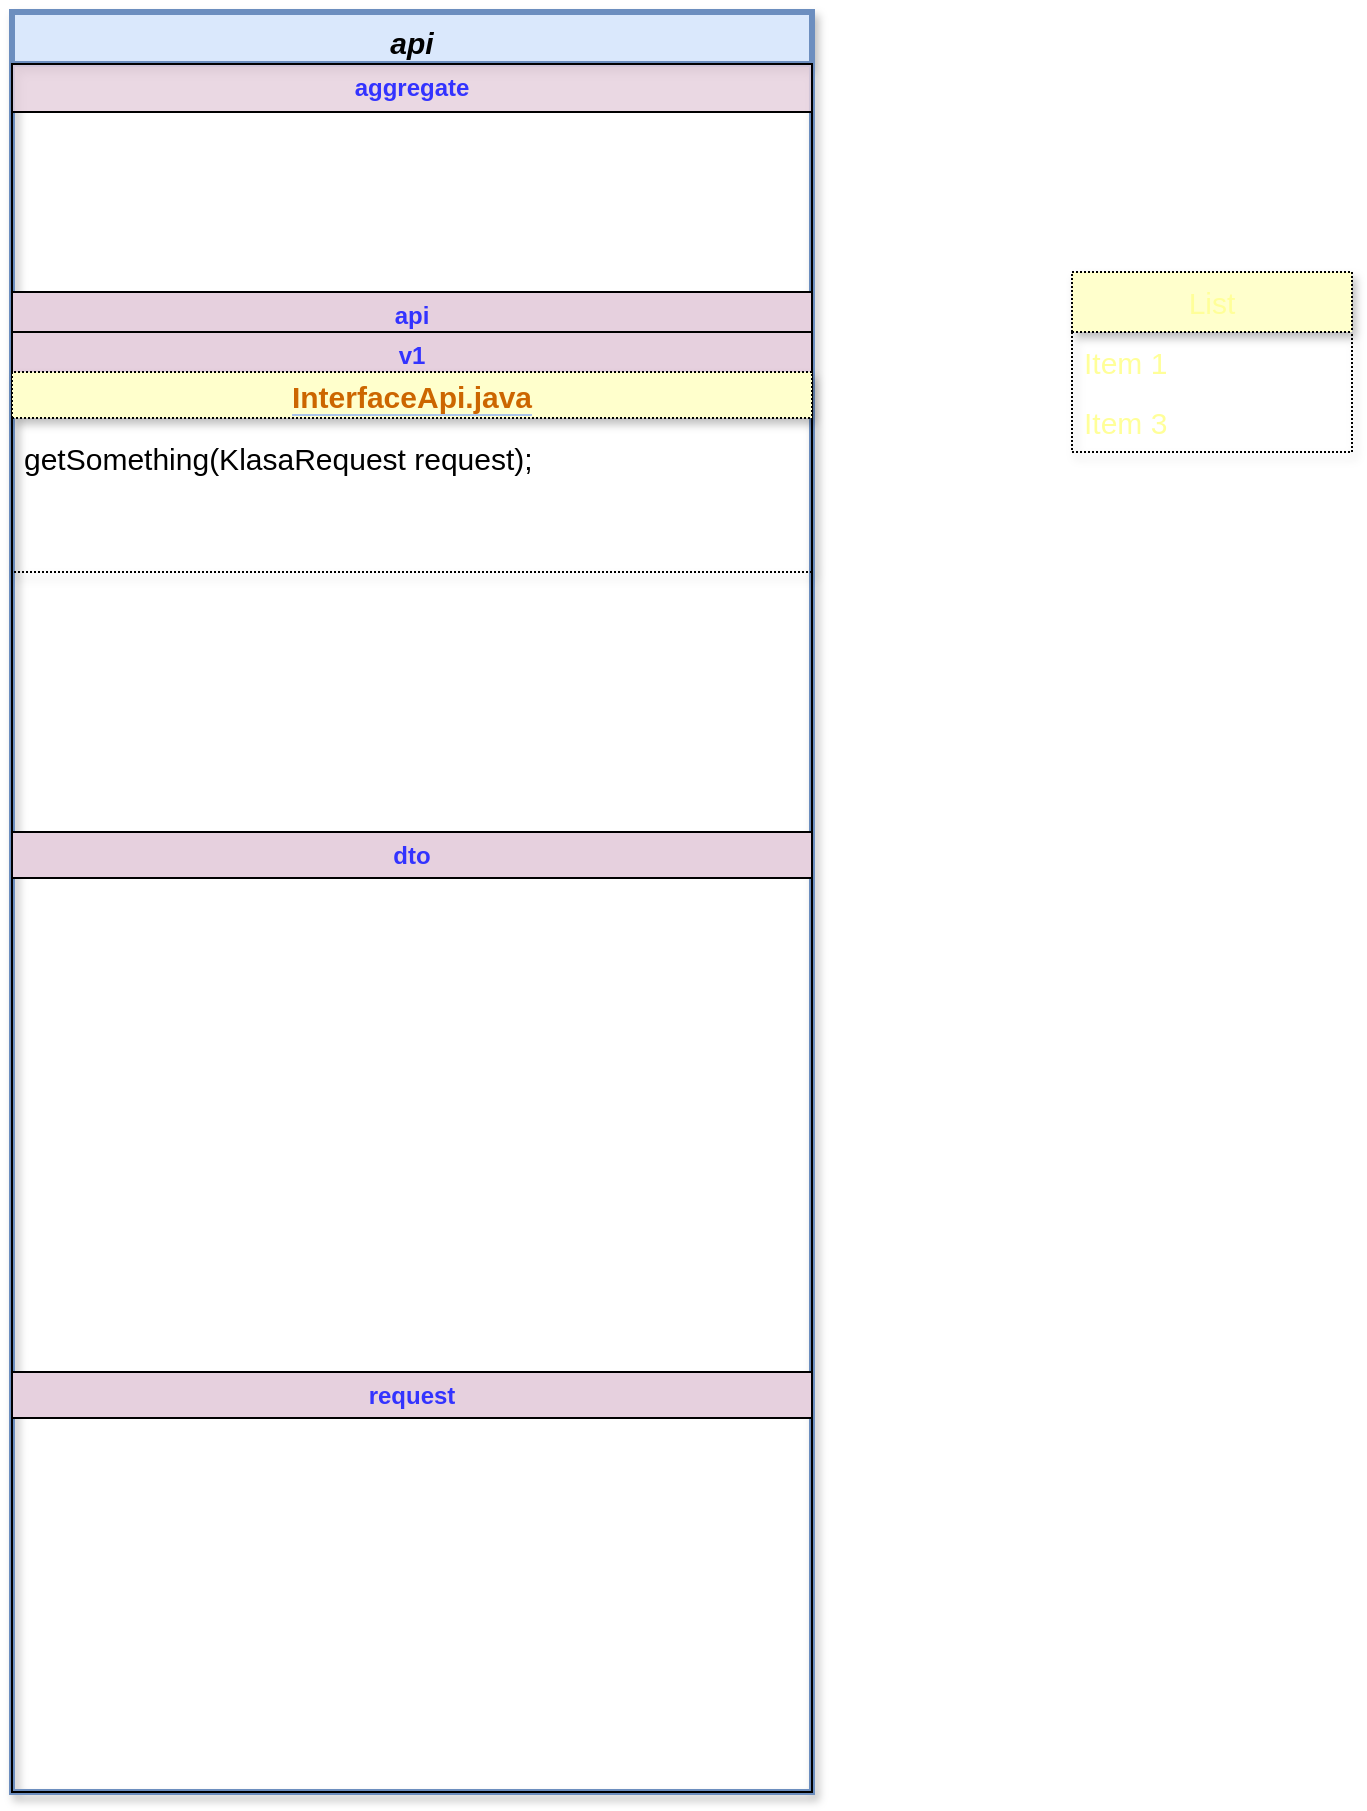 <mxfile version="20.8.15" type="github">
  <diagram id="C5RBs43oDa-KdzZeNtuy" name="Page-1">
    <mxGraphModel dx="1050" dy="589" grid="1" gridSize="10" guides="1" tooltips="1" connect="1" arrows="1" fold="1" page="1" pageScale="1" pageWidth="827" pageHeight="1169" math="0" shadow="0">
      <root>
        <mxCell id="WIyWlLk6GJQsqaUBKTNV-0" />
        <mxCell id="WIyWlLk6GJQsqaUBKTNV-1" parent="WIyWlLk6GJQsqaUBKTNV-0" />
        <mxCell id="zkfFHV4jXpPFQw0GAbJ--0" value="api" style="swimlane;fontStyle=3;align=center;verticalAlign=top;childLayout=stackLayout;horizontal=1;startSize=26;horizontalStack=0;resizeParent=1;resizeLast=0;collapsible=1;marginBottom=0;rounded=0;shadow=1;strokeWidth=3;fontSize=15;fillColor=#dae8fc;strokeColor=#6c8ebf;perimeterSpacing=3;glass=0;gradientColor=none;swimlaneFillColor=none;labelPadding=0;fixDash=0;" parent="WIyWlLk6GJQsqaUBKTNV-1" vertex="1">
          <mxGeometry x="110" y="100" width="400" height="890" as="geometry">
            <mxRectangle x="230" y="140" width="160" height="26" as="alternateBounds" />
          </mxGeometry>
        </mxCell>
        <mxCell id="DCvSFfjcytay2C4_XPpO-1" value="&lt;font color=&quot;#3333ff&quot;&gt;aggregate&lt;/font&gt;" style="swimlane;whiteSpace=wrap;html=1;fillOpacity=83;fillColor=#E6D0DE;startSize=24;" vertex="1" parent="zkfFHV4jXpPFQw0GAbJ--0">
          <mxGeometry y="26" width="400" height="114" as="geometry">
            <mxRectangle y="26" width="330" height="30" as="alternateBounds" />
          </mxGeometry>
        </mxCell>
        <mxCell id="DCvSFfjcytay2C4_XPpO-2" value="&lt;font color=&quot;#3333ff&quot;&gt;api&lt;/font&gt;" style="swimlane;whiteSpace=wrap;html=1;startSize=23;fillColor=#E6D0DE;" vertex="1" parent="zkfFHV4jXpPFQw0GAbJ--0">
          <mxGeometry y="140" width="400" height="270" as="geometry">
            <mxRectangle y="140" width="400" height="30" as="alternateBounds" />
          </mxGeometry>
        </mxCell>
        <mxCell id="DCvSFfjcytay2C4_XPpO-5" value="&lt;font color=&quot;#3333ff&quot;&gt;v1&lt;/font&gt;" style="swimlane;whiteSpace=wrap;html=1;startSize=23;fillColor=#E6D0DE;" vertex="1" parent="DCvSFfjcytay2C4_XPpO-2">
          <mxGeometry y="20" width="400" height="250" as="geometry">
            <mxRectangle y="20" width="400" height="250" as="alternateBounds" />
          </mxGeometry>
        </mxCell>
        <mxCell id="DCvSFfjcytay2C4_XPpO-6" value="&lt;font color=&quot;#cc6600&quot;&gt;&lt;span style=&quot;background-color: rgb(255, 255, 204);&quot;&gt;InterfaceApi.java&lt;/span&gt;&lt;/font&gt;" style="swimlane;whiteSpace=wrap;html=1;shadow=1;glass=0;labelBackgroundColor=#A9C4EB;strokeWidth=1;fontSize=15;fontColor=#3333FF;fillColor=#FFFFCC;gradientColor=none;dashed=1;dashPattern=1 1;" vertex="1" parent="DCvSFfjcytay2C4_XPpO-5">
          <mxGeometry y="20" width="400" height="100" as="geometry" />
        </mxCell>
        <mxCell id="DCvSFfjcytay2C4_XPpO-9" value="&lt;font color=&quot;#000000&quot;&gt;getSomething(KlasaRequest request);&lt;/font&gt;" style="text;strokeColor=none;fillColor=none;align=left;verticalAlign=middle;spacingLeft=4;spacingRight=4;overflow=hidden;points=[[0,0.5],[1,0.5]];portConstraint=eastwest;rotatable=0;whiteSpace=wrap;html=1;fontSize=15;fontColor=#FFFF99;" vertex="1" parent="DCvSFfjcytay2C4_XPpO-6">
          <mxGeometry y="25" width="500" height="35" as="geometry" />
        </mxCell>
        <mxCell id="DCvSFfjcytay2C4_XPpO-3" value="&lt;font color=&quot;#3333ff&quot;&gt;dto&lt;/font&gt;" style="swimlane;whiteSpace=wrap;html=1;startSize=23;fillColor=#E6D0DE;" vertex="1" parent="zkfFHV4jXpPFQw0GAbJ--0">
          <mxGeometry y="410" width="400" height="270" as="geometry">
            <mxRectangle y="340" width="390" height="30" as="alternateBounds" />
          </mxGeometry>
        </mxCell>
        <mxCell id="DCvSFfjcytay2C4_XPpO-4" value="&lt;font color=&quot;#3333ff&quot;&gt;request&lt;/font&gt;" style="swimlane;whiteSpace=wrap;html=1;startSize=23;fillColor=#E6D0DE;" vertex="1" parent="zkfFHV4jXpPFQw0GAbJ--0">
          <mxGeometry y="680" width="400" height="210" as="geometry">
            <mxRectangle y="370" width="330" height="30" as="alternateBounds" />
          </mxGeometry>
        </mxCell>
        <mxCell id="DCvSFfjcytay2C4_XPpO-7" value="List" style="swimlane;fontStyle=0;childLayout=stackLayout;horizontal=1;startSize=30;horizontalStack=0;resizeParent=1;resizeParentMax=0;resizeLast=0;collapsible=1;marginBottom=0;whiteSpace=wrap;html=1;shadow=1;glass=0;dashed=1;dashPattern=1 1;labelBackgroundColor=#FFFFCC;strokeWidth=1;fontSize=15;fontColor=#FFFF99;fillColor=#FFFFCC;gradientColor=none;" vertex="1" parent="WIyWlLk6GJQsqaUBKTNV-1">
          <mxGeometry x="640" y="230" width="140" height="90" as="geometry" />
        </mxCell>
        <mxCell id="DCvSFfjcytay2C4_XPpO-8" value="Item 1" style="text;strokeColor=none;fillColor=none;align=left;verticalAlign=middle;spacingLeft=4;spacingRight=4;overflow=hidden;points=[[0,0.5],[1,0.5]];portConstraint=eastwest;rotatable=0;whiteSpace=wrap;html=1;fontSize=15;fontColor=#FFFF99;" vertex="1" parent="DCvSFfjcytay2C4_XPpO-7">
          <mxGeometry y="30" width="140" height="30" as="geometry" />
        </mxCell>
        <mxCell id="DCvSFfjcytay2C4_XPpO-10" value="Item 3" style="text;strokeColor=none;fillColor=none;align=left;verticalAlign=middle;spacingLeft=4;spacingRight=4;overflow=hidden;points=[[0,0.5],[1,0.5]];portConstraint=eastwest;rotatable=0;whiteSpace=wrap;html=1;fontSize=15;fontColor=#FFFF99;" vertex="1" parent="DCvSFfjcytay2C4_XPpO-7">
          <mxGeometry y="60" width="140" height="30" as="geometry" />
        </mxCell>
      </root>
    </mxGraphModel>
  </diagram>
</mxfile>
